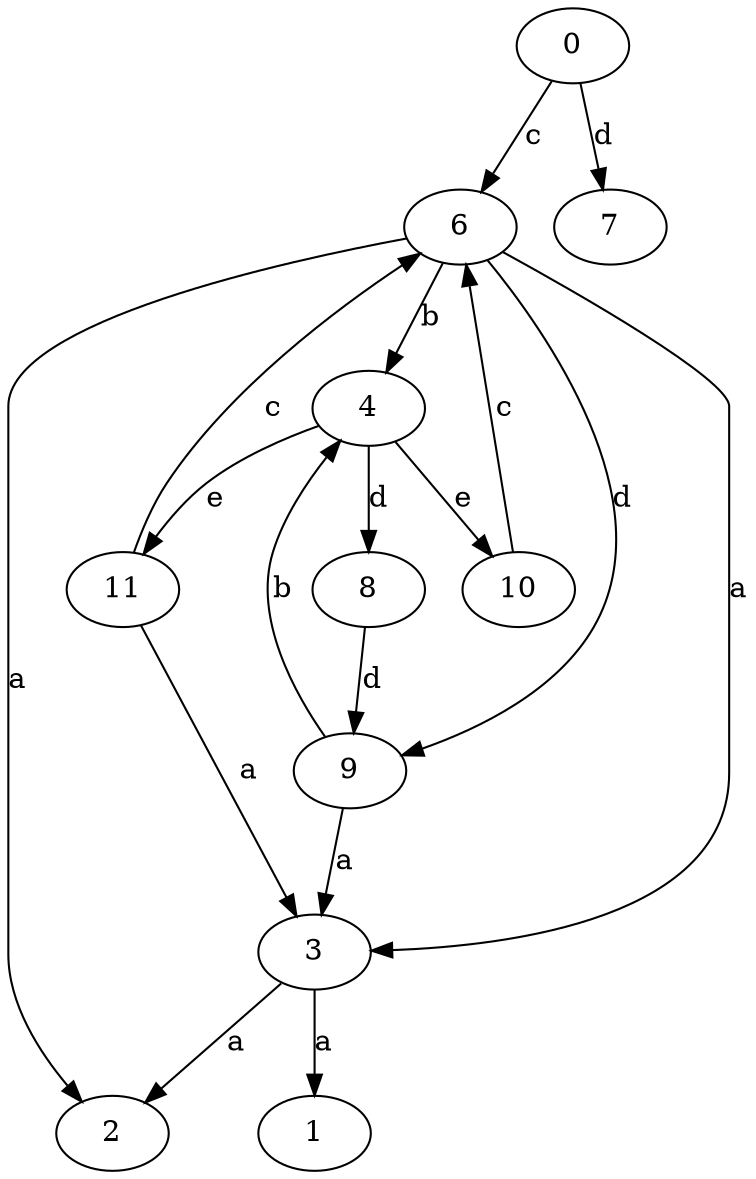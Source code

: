 strict digraph  {
0;
1;
2;
3;
4;
6;
7;
8;
9;
10;
11;
0 -> 6  [label=c];
0 -> 7  [label=d];
3 -> 1  [label=a];
3 -> 2  [label=a];
4 -> 8  [label=d];
4 -> 10  [label=e];
4 -> 11  [label=e];
6 -> 2  [label=a];
6 -> 3  [label=a];
6 -> 4  [label=b];
6 -> 9  [label=d];
8 -> 9  [label=d];
9 -> 3  [label=a];
9 -> 4  [label=b];
10 -> 6  [label=c];
11 -> 3  [label=a];
11 -> 6  [label=c];
}
